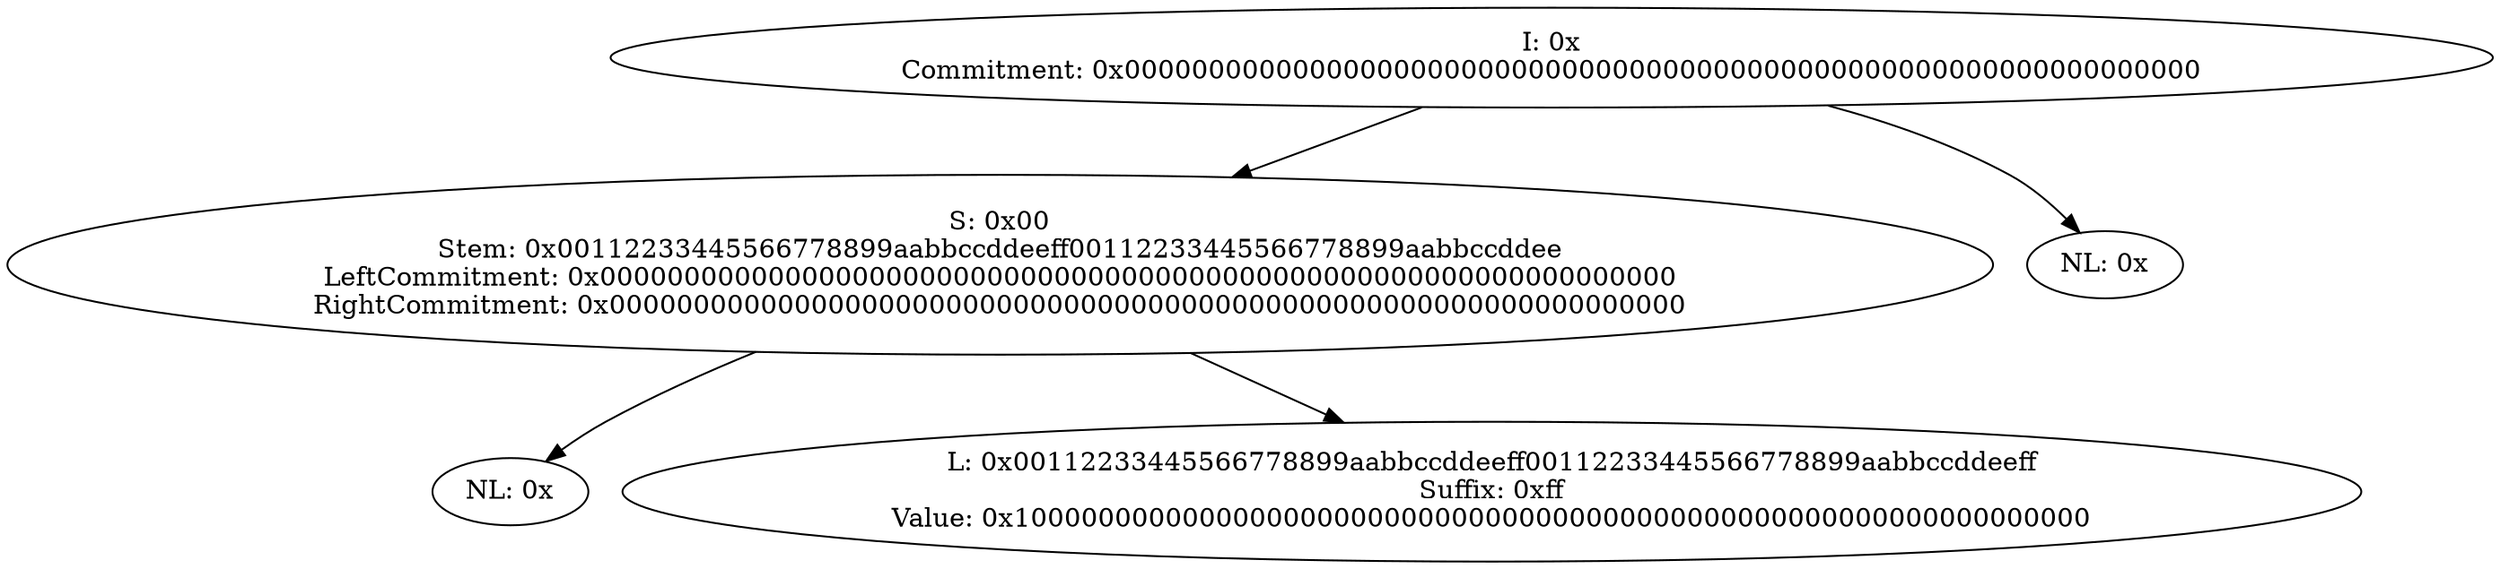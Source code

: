 digraph VerkleTrie {
InternalNode0x [label="I: 0x
Commitment: 0x0000000000000000000000000000000000000000000000000000000000000000"]
InternalNode0x -> StemNode0x00
StemNode0x00 [label="S: 0x00
Stem: 0x00112233445566778899aabbccddeeff00112233445566778899aabbccddee
LeftCommitment: 0x0000000000000000000000000000000000000000000000000000000000000000
RightCommitment: 0x0000000000000000000000000000000000000000000000000000000000000000"]
StemNode0x00 -> NullLeafNode0x
NullLeafNode0x [label="NL: 0x"]
NullLeafNode0x [label="NL: 0x"]
NullLeafNode0x [label="NL: 0x"]
NullLeafNode0x [label="NL: 0x"]
NullLeafNode0x [label="NL: 0x"]
NullLeafNode0x [label="NL: 0x"]
NullLeafNode0x [label="NL: 0x"]
NullLeafNode0x [label="NL: 0x"]
NullLeafNode0x [label="NL: 0x"]
NullLeafNode0x [label="NL: 0x"]
NullLeafNode0x [label="NL: 0x"]
NullLeafNode0x [label="NL: 0x"]
NullLeafNode0x [label="NL: 0x"]
NullLeafNode0x [label="NL: 0x"]
NullLeafNode0x [label="NL: 0x"]
NullLeafNode0x [label="NL: 0x"]
NullLeafNode0x [label="NL: 0x"]
NullLeafNode0x [label="NL: 0x"]
NullLeafNode0x [label="NL: 0x"]
NullLeafNode0x [label="NL: 0x"]
NullLeafNode0x [label="NL: 0x"]
NullLeafNode0x [label="NL: 0x"]
NullLeafNode0x [label="NL: 0x"]
NullLeafNode0x [label="NL: 0x"]
NullLeafNode0x [label="NL: 0x"]
NullLeafNode0x [label="NL: 0x"]
NullLeafNode0x [label="NL: 0x"]
NullLeafNode0x [label="NL: 0x"]
NullLeafNode0x [label="NL: 0x"]
NullLeafNode0x [label="NL: 0x"]
NullLeafNode0x [label="NL: 0x"]
NullLeafNode0x [label="NL: 0x"]
NullLeafNode0x [label="NL: 0x"]
NullLeafNode0x [label="NL: 0x"]
NullLeafNode0x [label="NL: 0x"]
NullLeafNode0x [label="NL: 0x"]
NullLeafNode0x [label="NL: 0x"]
NullLeafNode0x [label="NL: 0x"]
NullLeafNode0x [label="NL: 0x"]
NullLeafNode0x [label="NL: 0x"]
NullLeafNode0x [label="NL: 0x"]
NullLeafNode0x [label="NL: 0x"]
NullLeafNode0x [label="NL: 0x"]
NullLeafNode0x [label="NL: 0x"]
NullLeafNode0x [label="NL: 0x"]
NullLeafNode0x [label="NL: 0x"]
NullLeafNode0x [label="NL: 0x"]
NullLeafNode0x [label="NL: 0x"]
NullLeafNode0x [label="NL: 0x"]
NullLeafNode0x [label="NL: 0x"]
NullLeafNode0x [label="NL: 0x"]
NullLeafNode0x [label="NL: 0x"]
NullLeafNode0x [label="NL: 0x"]
NullLeafNode0x [label="NL: 0x"]
NullLeafNode0x [label="NL: 0x"]
NullLeafNode0x [label="NL: 0x"]
NullLeafNode0x [label="NL: 0x"]
NullLeafNode0x [label="NL: 0x"]
NullLeafNode0x [label="NL: 0x"]
NullLeafNode0x [label="NL: 0x"]
NullLeafNode0x [label="NL: 0x"]
NullLeafNode0x [label="NL: 0x"]
NullLeafNode0x [label="NL: 0x"]
NullLeafNode0x [label="NL: 0x"]
NullLeafNode0x [label="NL: 0x"]
NullLeafNode0x [label="NL: 0x"]
NullLeafNode0x [label="NL: 0x"]
NullLeafNode0x [label="NL: 0x"]
NullLeafNode0x [label="NL: 0x"]
NullLeafNode0x [label="NL: 0x"]
NullLeafNode0x [label="NL: 0x"]
NullLeafNode0x [label="NL: 0x"]
NullLeafNode0x [label="NL: 0x"]
NullLeafNode0x [label="NL: 0x"]
NullLeafNode0x [label="NL: 0x"]
NullLeafNode0x [label="NL: 0x"]
NullLeafNode0x [label="NL: 0x"]
NullLeafNode0x [label="NL: 0x"]
NullLeafNode0x [label="NL: 0x"]
NullLeafNode0x [label="NL: 0x"]
NullLeafNode0x [label="NL: 0x"]
NullLeafNode0x [label="NL: 0x"]
NullLeafNode0x [label="NL: 0x"]
NullLeafNode0x [label="NL: 0x"]
NullLeafNode0x [label="NL: 0x"]
NullLeafNode0x [label="NL: 0x"]
NullLeafNode0x [label="NL: 0x"]
NullLeafNode0x [label="NL: 0x"]
NullLeafNode0x [label="NL: 0x"]
NullLeafNode0x [label="NL: 0x"]
NullLeafNode0x [label="NL: 0x"]
NullLeafNode0x [label="NL: 0x"]
NullLeafNode0x [label="NL: 0x"]
NullLeafNode0x [label="NL: 0x"]
NullLeafNode0x [label="NL: 0x"]
NullLeafNode0x [label="NL: 0x"]
NullLeafNode0x [label="NL: 0x"]
NullLeafNode0x [label="NL: 0x"]
NullLeafNode0x [label="NL: 0x"]
NullLeafNode0x [label="NL: 0x"]
NullLeafNode0x [label="NL: 0x"]
NullLeafNode0x [label="NL: 0x"]
NullLeafNode0x [label="NL: 0x"]
NullLeafNode0x [label="NL: 0x"]
NullLeafNode0x [label="NL: 0x"]
NullLeafNode0x [label="NL: 0x"]
NullLeafNode0x [label="NL: 0x"]
NullLeafNode0x [label="NL: 0x"]
NullLeafNode0x [label="NL: 0x"]
NullLeafNode0x [label="NL: 0x"]
NullLeafNode0x [label="NL: 0x"]
NullLeafNode0x [label="NL: 0x"]
NullLeafNode0x [label="NL: 0x"]
NullLeafNode0x [label="NL: 0x"]
NullLeafNode0x [label="NL: 0x"]
NullLeafNode0x [label="NL: 0x"]
NullLeafNode0x [label="NL: 0x"]
NullLeafNode0x [label="NL: 0x"]
NullLeafNode0x [label="NL: 0x"]
NullLeafNode0x [label="NL: 0x"]
NullLeafNode0x [label="NL: 0x"]
NullLeafNode0x [label="NL: 0x"]
NullLeafNode0x [label="NL: 0x"]
NullLeafNode0x [label="NL: 0x"]
NullLeafNode0x [label="NL: 0x"]
NullLeafNode0x [label="NL: 0x"]
NullLeafNode0x [label="NL: 0x"]
NullLeafNode0x [label="NL: 0x"]
NullLeafNode0x [label="NL: 0x"]
NullLeafNode0x [label="NL: 0x"]
NullLeafNode0x [label="NL: 0x"]
NullLeafNode0x [label="NL: 0x"]
NullLeafNode0x [label="NL: 0x"]
NullLeafNode0x [label="NL: 0x"]
NullLeafNode0x [label="NL: 0x"]
NullLeafNode0x [label="NL: 0x"]
NullLeafNode0x [label="NL: 0x"]
NullLeafNode0x [label="NL: 0x"]
NullLeafNode0x [label="NL: 0x"]
NullLeafNode0x [label="NL: 0x"]
NullLeafNode0x [label="NL: 0x"]
NullLeafNode0x [label="NL: 0x"]
NullLeafNode0x [label="NL: 0x"]
NullLeafNode0x [label="NL: 0x"]
NullLeafNode0x [label="NL: 0x"]
NullLeafNode0x [label="NL: 0x"]
NullLeafNode0x [label="NL: 0x"]
NullLeafNode0x [label="NL: 0x"]
NullLeafNode0x [label="NL: 0x"]
NullLeafNode0x [label="NL: 0x"]
NullLeafNode0x [label="NL: 0x"]
NullLeafNode0x [label="NL: 0x"]
NullLeafNode0x [label="NL: 0x"]
NullLeafNode0x [label="NL: 0x"]
NullLeafNode0x [label="NL: 0x"]
NullLeafNode0x [label="NL: 0x"]
NullLeafNode0x [label="NL: 0x"]
NullLeafNode0x [label="NL: 0x"]
NullLeafNode0x [label="NL: 0x"]
NullLeafNode0x [label="NL: 0x"]
NullLeafNode0x [label="NL: 0x"]
NullLeafNode0x [label="NL: 0x"]
NullLeafNode0x [label="NL: 0x"]
NullLeafNode0x [label="NL: 0x"]
NullLeafNode0x [label="NL: 0x"]
NullLeafNode0x [label="NL: 0x"]
NullLeafNode0x [label="NL: 0x"]
NullLeafNode0x [label="NL: 0x"]
NullLeafNode0x [label="NL: 0x"]
NullLeafNode0x [label="NL: 0x"]
NullLeafNode0x [label="NL: 0x"]
NullLeafNode0x [label="NL: 0x"]
NullLeafNode0x [label="NL: 0x"]
NullLeafNode0x [label="NL: 0x"]
NullLeafNode0x [label="NL: 0x"]
NullLeafNode0x [label="NL: 0x"]
NullLeafNode0x [label="NL: 0x"]
NullLeafNode0x [label="NL: 0x"]
NullLeafNode0x [label="NL: 0x"]
NullLeafNode0x [label="NL: 0x"]
NullLeafNode0x [label="NL: 0x"]
NullLeafNode0x [label="NL: 0x"]
NullLeafNode0x [label="NL: 0x"]
NullLeafNode0x [label="NL: 0x"]
NullLeafNode0x [label="NL: 0x"]
NullLeafNode0x [label="NL: 0x"]
NullLeafNode0x [label="NL: 0x"]
NullLeafNode0x [label="NL: 0x"]
NullLeafNode0x [label="NL: 0x"]
NullLeafNode0x [label="NL: 0x"]
NullLeafNode0x [label="NL: 0x"]
NullLeafNode0x [label="NL: 0x"]
NullLeafNode0x [label="NL: 0x"]
NullLeafNode0x [label="NL: 0x"]
NullLeafNode0x [label="NL: 0x"]
NullLeafNode0x [label="NL: 0x"]
NullLeafNode0x [label="NL: 0x"]
NullLeafNode0x [label="NL: 0x"]
NullLeafNode0x [label="NL: 0x"]
NullLeafNode0x [label="NL: 0x"]
NullLeafNode0x [label="NL: 0x"]
NullLeafNode0x [label="NL: 0x"]
NullLeafNode0x [label="NL: 0x"]
NullLeafNode0x [label="NL: 0x"]
NullLeafNode0x [label="NL: 0x"]
NullLeafNode0x [label="NL: 0x"]
NullLeafNode0x [label="NL: 0x"]
NullLeafNode0x [label="NL: 0x"]
NullLeafNode0x [label="NL: 0x"]
NullLeafNode0x [label="NL: 0x"]
NullLeafNode0x [label="NL: 0x"]
NullLeafNode0x [label="NL: 0x"]
NullLeafNode0x [label="NL: 0x"]
NullLeafNode0x [label="NL: 0x"]
NullLeafNode0x [label="NL: 0x"]
NullLeafNode0x [label="NL: 0x"]
NullLeafNode0x [label="NL: 0x"]
NullLeafNode0x [label="NL: 0x"]
NullLeafNode0x [label="NL: 0x"]
NullLeafNode0x [label="NL: 0x"]
NullLeafNode0x [label="NL: 0x"]
NullLeafNode0x [label="NL: 0x"]
NullLeafNode0x [label="NL: 0x"]
NullLeafNode0x [label="NL: 0x"]
NullLeafNode0x [label="NL: 0x"]
NullLeafNode0x [label="NL: 0x"]
NullLeafNode0x [label="NL: 0x"]
NullLeafNode0x [label="NL: 0x"]
NullLeafNode0x [label="NL: 0x"]
NullLeafNode0x [label="NL: 0x"]
NullLeafNode0x [label="NL: 0x"]
NullLeafNode0x [label="NL: 0x"]
NullLeafNode0x [label="NL: 0x"]
NullLeafNode0x [label="NL: 0x"]
NullLeafNode0x [label="NL: 0x"]
NullLeafNode0x [label="NL: 0x"]
NullLeafNode0x [label="NL: 0x"]
NullLeafNode0x [label="NL: 0x"]
NullLeafNode0x [label="NL: 0x"]
NullLeafNode0x [label="NL: 0x"]
NullLeafNode0x [label="NL: 0x"]
NullLeafNode0x [label="NL: 0x"]
NullLeafNode0x [label="NL: 0x"]
NullLeafNode0x [label="NL: 0x"]
NullLeafNode0x [label="NL: 0x"]
NullLeafNode0x [label="NL: 0x"]
NullLeafNode0x [label="NL: 0x"]
NullLeafNode0x [label="NL: 0x"]
NullLeafNode0x [label="NL: 0x"]
NullLeafNode0x [label="NL: 0x"]
NullLeafNode0x [label="NL: 0x"]
NullLeafNode0x [label="NL: 0x"]
NullLeafNode0x [label="NL: 0x"]
NullLeafNode0x [label="NL: 0x"]
NullLeafNode0x [label="NL: 0x"]
StemNode0x00 -> LeafNode0x00112233445566778899aabbccddeeff00112233445566778899aabbccddeeff
LeafNode0x00112233445566778899aabbccddeeff00112233445566778899aabbccddeeff [label="L: 0x00112233445566778899aabbccddeeff00112233445566778899aabbccddeeff
Suffix: 0xff
Value: 0x1000000000000000000000000000000000000000000000000000000000000000"]
InternalNode0x -> NullNode0x
NullNode0x [label="NL: 0x"]
NullNode0x [label="NL: 0x"]
NullNode0x [label="NL: 0x"]
NullNode0x [label="NL: 0x"]
NullNode0x [label="NL: 0x"]
NullNode0x [label="NL: 0x"]
NullNode0x [label="NL: 0x"]
NullNode0x [label="NL: 0x"]
NullNode0x [label="NL: 0x"]
NullNode0x [label="NL: 0x"]
NullNode0x [label="NL: 0x"]
NullNode0x [label="NL: 0x"]
NullNode0x [label="NL: 0x"]
NullNode0x [label="NL: 0x"]
NullNode0x [label="NL: 0x"]
NullNode0x [label="NL: 0x"]
NullNode0x [label="NL: 0x"]
NullNode0x [label="NL: 0x"]
NullNode0x [label="NL: 0x"]
NullNode0x [label="NL: 0x"]
NullNode0x [label="NL: 0x"]
NullNode0x [label="NL: 0x"]
NullNode0x [label="NL: 0x"]
NullNode0x [label="NL: 0x"]
NullNode0x [label="NL: 0x"]
NullNode0x [label="NL: 0x"]
NullNode0x [label="NL: 0x"]
NullNode0x [label="NL: 0x"]
NullNode0x [label="NL: 0x"]
NullNode0x [label="NL: 0x"]
NullNode0x [label="NL: 0x"]
NullNode0x [label="NL: 0x"]
NullNode0x [label="NL: 0x"]
NullNode0x [label="NL: 0x"]
NullNode0x [label="NL: 0x"]
NullNode0x [label="NL: 0x"]
NullNode0x [label="NL: 0x"]
NullNode0x [label="NL: 0x"]
NullNode0x [label="NL: 0x"]
NullNode0x [label="NL: 0x"]
NullNode0x [label="NL: 0x"]
NullNode0x [label="NL: 0x"]
NullNode0x [label="NL: 0x"]
NullNode0x [label="NL: 0x"]
NullNode0x [label="NL: 0x"]
NullNode0x [label="NL: 0x"]
NullNode0x [label="NL: 0x"]
NullNode0x [label="NL: 0x"]
NullNode0x [label="NL: 0x"]
NullNode0x [label="NL: 0x"]
NullNode0x [label="NL: 0x"]
NullNode0x [label="NL: 0x"]
NullNode0x [label="NL: 0x"]
NullNode0x [label="NL: 0x"]
NullNode0x [label="NL: 0x"]
NullNode0x [label="NL: 0x"]
NullNode0x [label="NL: 0x"]
NullNode0x [label="NL: 0x"]
NullNode0x [label="NL: 0x"]
NullNode0x [label="NL: 0x"]
NullNode0x [label="NL: 0x"]
NullNode0x [label="NL: 0x"]
NullNode0x [label="NL: 0x"]
NullNode0x [label="NL: 0x"]
NullNode0x [label="NL: 0x"]
NullNode0x [label="NL: 0x"]
NullNode0x [label="NL: 0x"]
NullNode0x [label="NL: 0x"]
NullNode0x [label="NL: 0x"]
NullNode0x [label="NL: 0x"]
NullNode0x [label="NL: 0x"]
NullNode0x [label="NL: 0x"]
NullNode0x [label="NL: 0x"]
NullNode0x [label="NL: 0x"]
NullNode0x [label="NL: 0x"]
NullNode0x [label="NL: 0x"]
NullNode0x [label="NL: 0x"]
NullNode0x [label="NL: 0x"]
NullNode0x [label="NL: 0x"]
NullNode0x [label="NL: 0x"]
NullNode0x [label="NL: 0x"]
NullNode0x [label="NL: 0x"]
NullNode0x [label="NL: 0x"]
NullNode0x [label="NL: 0x"]
NullNode0x [label="NL: 0x"]
NullNode0x [label="NL: 0x"]
NullNode0x [label="NL: 0x"]
NullNode0x [label="NL: 0x"]
NullNode0x [label="NL: 0x"]
NullNode0x [label="NL: 0x"]
NullNode0x [label="NL: 0x"]
NullNode0x [label="NL: 0x"]
NullNode0x [label="NL: 0x"]
NullNode0x [label="NL: 0x"]
NullNode0x [label="NL: 0x"]
NullNode0x [label="NL: 0x"]
NullNode0x [label="NL: 0x"]
NullNode0x [label="NL: 0x"]
NullNode0x [label="NL: 0x"]
NullNode0x [label="NL: 0x"]
NullNode0x [label="NL: 0x"]
NullNode0x [label="NL: 0x"]
NullNode0x [label="NL: 0x"]
NullNode0x [label="NL: 0x"]
NullNode0x [label="NL: 0x"]
NullNode0x [label="NL: 0x"]
NullNode0x [label="NL: 0x"]
NullNode0x [label="NL: 0x"]
NullNode0x [label="NL: 0x"]
NullNode0x [label="NL: 0x"]
NullNode0x [label="NL: 0x"]
NullNode0x [label="NL: 0x"]
NullNode0x [label="NL: 0x"]
NullNode0x [label="NL: 0x"]
NullNode0x [label="NL: 0x"]
NullNode0x [label="NL: 0x"]
NullNode0x [label="NL: 0x"]
NullNode0x [label="NL: 0x"]
NullNode0x [label="NL: 0x"]
NullNode0x [label="NL: 0x"]
NullNode0x [label="NL: 0x"]
NullNode0x [label="NL: 0x"]
NullNode0x [label="NL: 0x"]
NullNode0x [label="NL: 0x"]
NullNode0x [label="NL: 0x"]
NullNode0x [label="NL: 0x"]
NullNode0x [label="NL: 0x"]
NullNode0x [label="NL: 0x"]
NullNode0x [label="NL: 0x"]
NullNode0x [label="NL: 0x"]
NullNode0x [label="NL: 0x"]
NullNode0x [label="NL: 0x"]
NullNode0x [label="NL: 0x"]
NullNode0x [label="NL: 0x"]
NullNode0x [label="NL: 0x"]
NullNode0x [label="NL: 0x"]
NullNode0x [label="NL: 0x"]
NullNode0x [label="NL: 0x"]
NullNode0x [label="NL: 0x"]
NullNode0x [label="NL: 0x"]
NullNode0x [label="NL: 0x"]
NullNode0x [label="NL: 0x"]
NullNode0x [label="NL: 0x"]
NullNode0x [label="NL: 0x"]
NullNode0x [label="NL: 0x"]
NullNode0x [label="NL: 0x"]
NullNode0x [label="NL: 0x"]
NullNode0x [label="NL: 0x"]
NullNode0x [label="NL: 0x"]
NullNode0x [label="NL: 0x"]
NullNode0x [label="NL: 0x"]
NullNode0x [label="NL: 0x"]
NullNode0x [label="NL: 0x"]
NullNode0x [label="NL: 0x"]
NullNode0x [label="NL: 0x"]
NullNode0x [label="NL: 0x"]
NullNode0x [label="NL: 0x"]
NullNode0x [label="NL: 0x"]
NullNode0x [label="NL: 0x"]
NullNode0x [label="NL: 0x"]
NullNode0x [label="NL: 0x"]
NullNode0x [label="NL: 0x"]
NullNode0x [label="NL: 0x"]
NullNode0x [label="NL: 0x"]
NullNode0x [label="NL: 0x"]
NullNode0x [label="NL: 0x"]
NullNode0x [label="NL: 0x"]
NullNode0x [label="NL: 0x"]
NullNode0x [label="NL: 0x"]
NullNode0x [label="NL: 0x"]
NullNode0x [label="NL: 0x"]
NullNode0x [label="NL: 0x"]
NullNode0x [label="NL: 0x"]
NullNode0x [label="NL: 0x"]
NullNode0x [label="NL: 0x"]
NullNode0x [label="NL: 0x"]
NullNode0x [label="NL: 0x"]
NullNode0x [label="NL: 0x"]
NullNode0x [label="NL: 0x"]
NullNode0x [label="NL: 0x"]
NullNode0x [label="NL: 0x"]
NullNode0x [label="NL: 0x"]
NullNode0x [label="NL: 0x"]
NullNode0x [label="NL: 0x"]
NullNode0x [label="NL: 0x"]
NullNode0x [label="NL: 0x"]
NullNode0x [label="NL: 0x"]
NullNode0x [label="NL: 0x"]
NullNode0x [label="NL: 0x"]
NullNode0x [label="NL: 0x"]
NullNode0x [label="NL: 0x"]
NullNode0x [label="NL: 0x"]
NullNode0x [label="NL: 0x"]
NullNode0x [label="NL: 0x"]
NullNode0x [label="NL: 0x"]
NullNode0x [label="NL: 0x"]
NullNode0x [label="NL: 0x"]
NullNode0x [label="NL: 0x"]
NullNode0x [label="NL: 0x"]
NullNode0x [label="NL: 0x"]
NullNode0x [label="NL: 0x"]
NullNode0x [label="NL: 0x"]
NullNode0x [label="NL: 0x"]
NullNode0x [label="NL: 0x"]
NullNode0x [label="NL: 0x"]
NullNode0x [label="NL: 0x"]
NullNode0x [label="NL: 0x"]
NullNode0x [label="NL: 0x"]
NullNode0x [label="NL: 0x"]
NullNode0x [label="NL: 0x"]
NullNode0x [label="NL: 0x"]
NullNode0x [label="NL: 0x"]
NullNode0x [label="NL: 0x"]
NullNode0x [label="NL: 0x"]
NullNode0x [label="NL: 0x"]
NullNode0x [label="NL: 0x"]
NullNode0x [label="NL: 0x"]
NullNode0x [label="NL: 0x"]
NullNode0x [label="NL: 0x"]
NullNode0x [label="NL: 0x"]
NullNode0x [label="NL: 0x"]
NullNode0x [label="NL: 0x"]
NullNode0x [label="NL: 0x"]
NullNode0x [label="NL: 0x"]
NullNode0x [label="NL: 0x"]
NullNode0x [label="NL: 0x"]
NullNode0x [label="NL: 0x"]
NullNode0x [label="NL: 0x"]
NullNode0x [label="NL: 0x"]
NullNode0x [label="NL: 0x"]
NullNode0x [label="NL: 0x"]
NullNode0x [label="NL: 0x"]
NullNode0x [label="NL: 0x"]
NullNode0x [label="NL: 0x"]
NullNode0x [label="NL: 0x"]
NullNode0x [label="NL: 0x"]
NullNode0x [label="NL: 0x"]
NullNode0x [label="NL: 0x"]
NullNode0x [label="NL: 0x"]
NullNode0x [label="NL: 0x"]
NullNode0x [label="NL: 0x"]
NullNode0x [label="NL: 0x"]
NullNode0x [label="NL: 0x"]
NullNode0x [label="NL: 0x"]
NullNode0x [label="NL: 0x"]
NullNode0x [label="NL: 0x"]
NullNode0x [label="NL: 0x"]
NullNode0x [label="NL: 0x"]
NullNode0x [label="NL: 0x"]
NullNode0x [label="NL: 0x"]
NullNode0x [label="NL: 0x"]
NullNode0x [label="NL: 0x"]
NullNode0x [label="NL: 0x"]
NullNode0x [label="NL: 0x"]
NullNode0x [label="NL: 0x"]
}